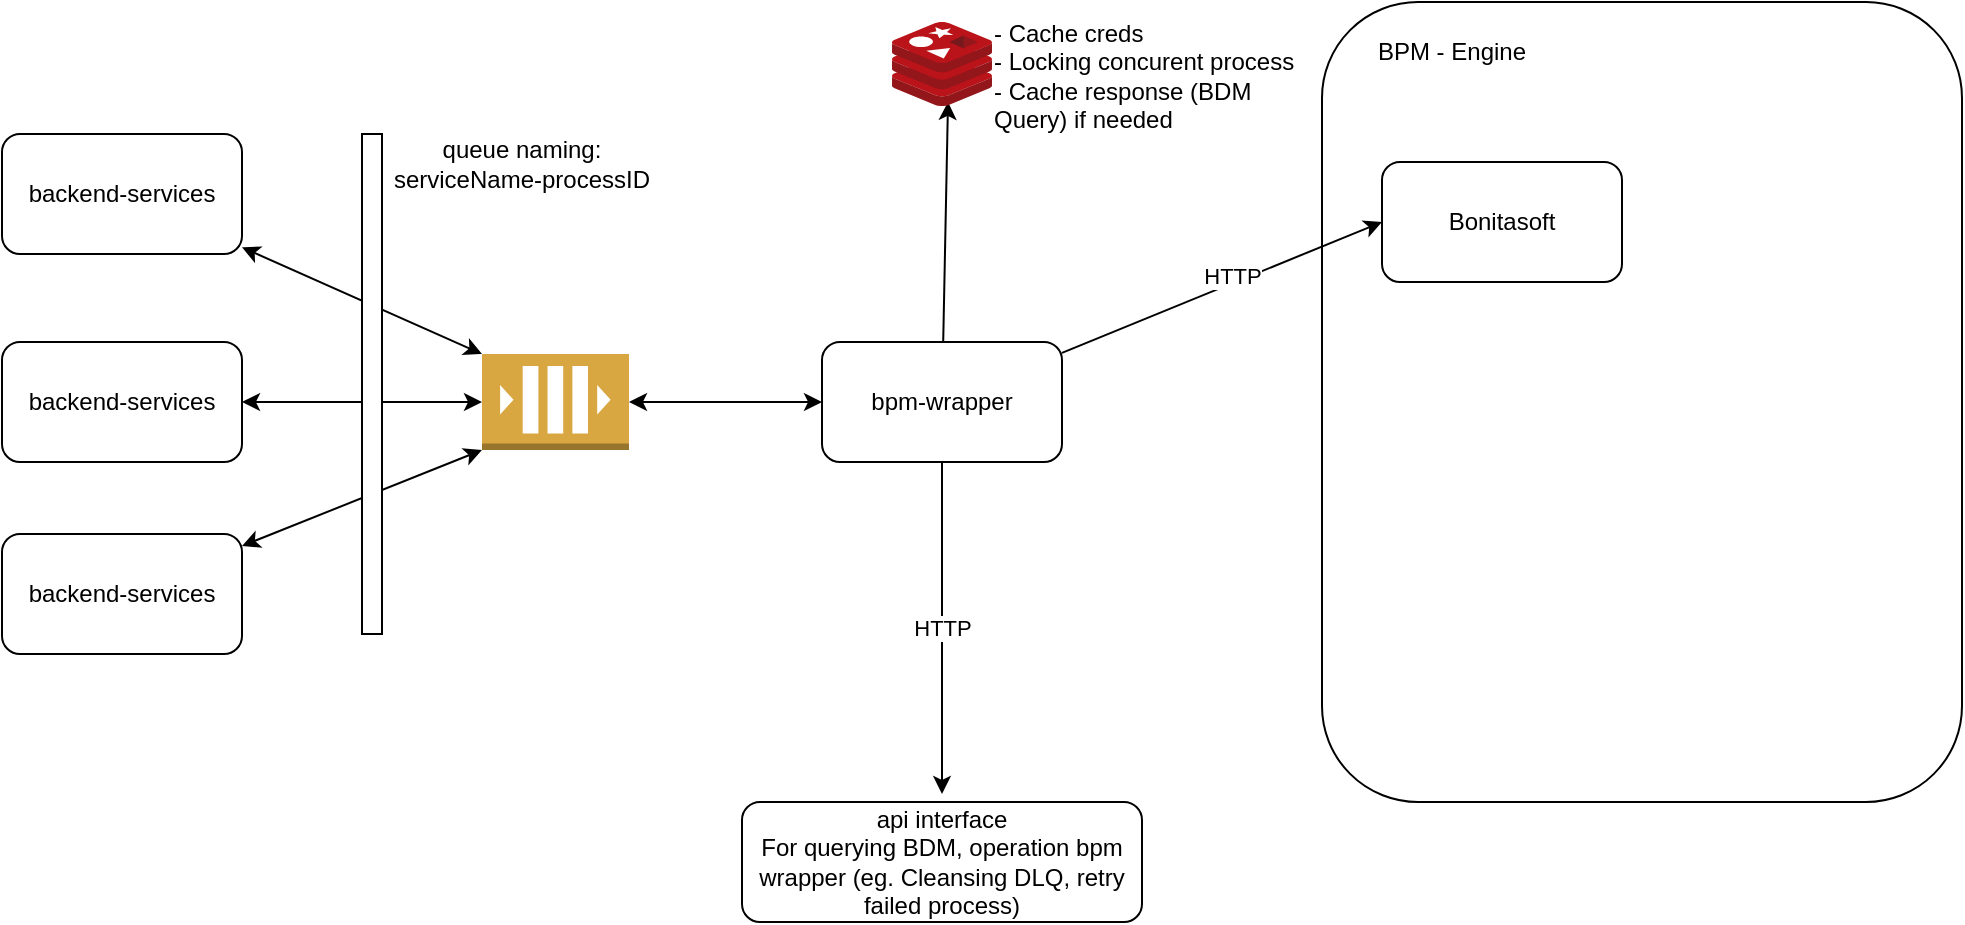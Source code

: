 <mxfile>
    <diagram id="HiAg8GHK1UsI9jbs0mk5" name="Page-1">
        <mxGraphModel dx="1094" dy="467" grid="1" gridSize="10" guides="1" tooltips="1" connect="1" arrows="1" fold="1" page="1" pageScale="1" pageWidth="1100" pageHeight="850" math="0" shadow="0">
            <root>
                <mxCell id="0"/>
                <mxCell id="1" parent="0"/>
                <mxCell id="4" value="" style="rounded=1;whiteSpace=wrap;html=1;" parent="1" vertex="1">
                    <mxGeometry x="730" y="44" width="320" height="400" as="geometry"/>
                </mxCell>
                <mxCell id="9" style="edgeStyle=none;html=1;entryX=0;entryY=0.5;entryDx=0;entryDy=0;startArrow=classic;startFill=1;" parent="1" source="2" target="3" edge="1">
                    <mxGeometry relative="1" as="geometry"/>
                </mxCell>
                <mxCell id="2" value="" style="outlineConnect=0;dashed=0;verticalLabelPosition=bottom;verticalAlign=top;align=center;html=1;shape=mxgraph.aws3.queue;fillColor=#D9A741;gradientColor=none;" parent="1" vertex="1">
                    <mxGeometry x="310" y="220" width="73.5" height="48" as="geometry"/>
                </mxCell>
                <mxCell id="7" style="edgeStyle=none;html=1;entryX=0;entryY=0.5;entryDx=0;entryDy=0;" parent="1" source="3" target="6" edge="1">
                    <mxGeometry relative="1" as="geometry">
                        <mxPoint x="700" y="244" as="targetPoint"/>
                    </mxGeometry>
                </mxCell>
                <mxCell id="8" value="HTTP" style="edgeLabel;html=1;align=center;verticalAlign=middle;resizable=0;points=[];" parent="7" vertex="1" connectable="0">
                    <mxGeometry x="0.18" y="1" relative="1" as="geometry">
                        <mxPoint x="-9" y="1" as="offset"/>
                    </mxGeometry>
                </mxCell>
                <mxCell id="21" value="HTTP" style="edgeStyle=none;html=1;" edge="1" parent="1" source="3">
                    <mxGeometry relative="1" as="geometry">
                        <mxPoint x="540" y="440" as="targetPoint"/>
                    </mxGeometry>
                </mxCell>
                <mxCell id="24" style="edgeStyle=none;html=1;entryX=0.56;entryY=0.952;entryDx=0;entryDy=0;entryPerimeter=0;" edge="1" parent="1" source="3" target="23">
                    <mxGeometry relative="1" as="geometry"/>
                </mxCell>
                <mxCell id="3" value="bpm-wrapper" style="rounded=1;whiteSpace=wrap;html=1;" parent="1" vertex="1">
                    <mxGeometry x="480" y="214" width="120" height="60" as="geometry"/>
                </mxCell>
                <mxCell id="5" value="BPM - Engine" style="text;html=1;strokeColor=none;fillColor=none;align=center;verticalAlign=middle;whiteSpace=wrap;rounded=0;" parent="1" vertex="1">
                    <mxGeometry x="750" y="54" width="90" height="30" as="geometry"/>
                </mxCell>
                <mxCell id="6" value="Bonitasoft" style="rounded=1;whiteSpace=wrap;html=1;" parent="1" vertex="1">
                    <mxGeometry x="760" y="124" width="120" height="60" as="geometry"/>
                </mxCell>
                <mxCell id="14" style="edgeStyle=none;html=1;entryX=0;entryY=0.5;entryDx=0;entryDy=0;entryPerimeter=0;startArrow=classic;startFill=1;" parent="1" source="10" target="2" edge="1">
                    <mxGeometry relative="1" as="geometry"/>
                </mxCell>
                <mxCell id="10" value="backend-services" style="rounded=1;whiteSpace=wrap;html=1;" parent="1" vertex="1">
                    <mxGeometry x="70" y="214" width="120" height="60" as="geometry"/>
                </mxCell>
                <mxCell id="15" style="edgeStyle=none;html=1;entryX=0;entryY=1;entryDx=0;entryDy=0;entryPerimeter=0;startArrow=classic;startFill=1;" parent="1" source="11" target="2" edge="1">
                    <mxGeometry relative="1" as="geometry"/>
                </mxCell>
                <mxCell id="11" value="backend-services" style="rounded=1;whiteSpace=wrap;html=1;" parent="1" vertex="1">
                    <mxGeometry x="70" y="310" width="120" height="60" as="geometry"/>
                </mxCell>
                <mxCell id="13" style="edgeStyle=none;html=1;entryX=0;entryY=0;entryDx=0;entryDy=0;entryPerimeter=0;startArrow=classic;startFill=1;" parent="1" source="12" target="2" edge="1">
                    <mxGeometry relative="1" as="geometry"/>
                </mxCell>
                <mxCell id="12" value="backend-services" style="rounded=1;whiteSpace=wrap;html=1;" parent="1" vertex="1">
                    <mxGeometry x="70" y="110" width="120" height="60" as="geometry"/>
                </mxCell>
                <mxCell id="16" value="queue naming:&lt;br&gt;serviceName-processID" style="text;html=1;strokeColor=none;fillColor=none;align=center;verticalAlign=middle;whiteSpace=wrap;rounded=0;" parent="1" vertex="1">
                    <mxGeometry x="250" y="110" width="160" height="30" as="geometry"/>
                </mxCell>
                <mxCell id="19" value="" style="rounded=0;whiteSpace=wrap;html=1;" parent="1" vertex="1">
                    <mxGeometry x="250" y="110" width="10" height="250" as="geometry"/>
                </mxCell>
                <mxCell id="22" value="api interface&lt;br&gt;For querying BDM, operation bpm wrapper (eg. Cleansing DLQ, retry failed process)" style="rounded=1;whiteSpace=wrap;html=1;" vertex="1" parent="1">
                    <mxGeometry x="440" y="444" width="200" height="60" as="geometry"/>
                </mxCell>
                <mxCell id="23" value="" style="sketch=0;aspect=fixed;html=1;points=[];align=center;image;fontSize=12;image=img/lib/mscae/Cache_Redis_Product.svg;" vertex="1" parent="1">
                    <mxGeometry x="515" y="54" width="50" height="42" as="geometry"/>
                </mxCell>
                <mxCell id="25" value="&lt;div style=&quot;text-align: left;&quot;&gt;&lt;span style=&quot;background-color: initial;&quot;&gt;- Cache creds&lt;/span&gt;&lt;/div&gt;&lt;div style=&quot;text-align: left;&quot;&gt;&lt;span style=&quot;background-color: initial;&quot;&gt;- Locking concurent process&lt;/span&gt;&lt;/div&gt;&lt;div style=&quot;text-align: left;&quot;&gt;&lt;span style=&quot;background-color: initial;&quot;&gt;- Cache response (BDM Query) if needed&lt;/span&gt;&lt;/div&gt;" style="text;html=1;strokeColor=none;fillColor=none;align=center;verticalAlign=middle;whiteSpace=wrap;rounded=0;" vertex="1" parent="1">
                    <mxGeometry x="565" y="66" width="160" height="30" as="geometry"/>
                </mxCell>
            </root>
        </mxGraphModel>
    </diagram>
</mxfile>